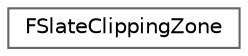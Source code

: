 digraph "Graphical Class Hierarchy"
{
 // INTERACTIVE_SVG=YES
 // LATEX_PDF_SIZE
  bgcolor="transparent";
  edge [fontname=Helvetica,fontsize=10,labelfontname=Helvetica,labelfontsize=10];
  node [fontname=Helvetica,fontsize=10,shape=box,height=0.2,width=0.4];
  rankdir="LR";
  Node0 [id="Node000000",label="FSlateClippingZone",height=0.2,width=0.4,color="grey40", fillcolor="white", style="filled",URL="$df/d55/classFSlateClippingZone.html",tooltip="This enum controls clipping of widgets in Slate."];
}
